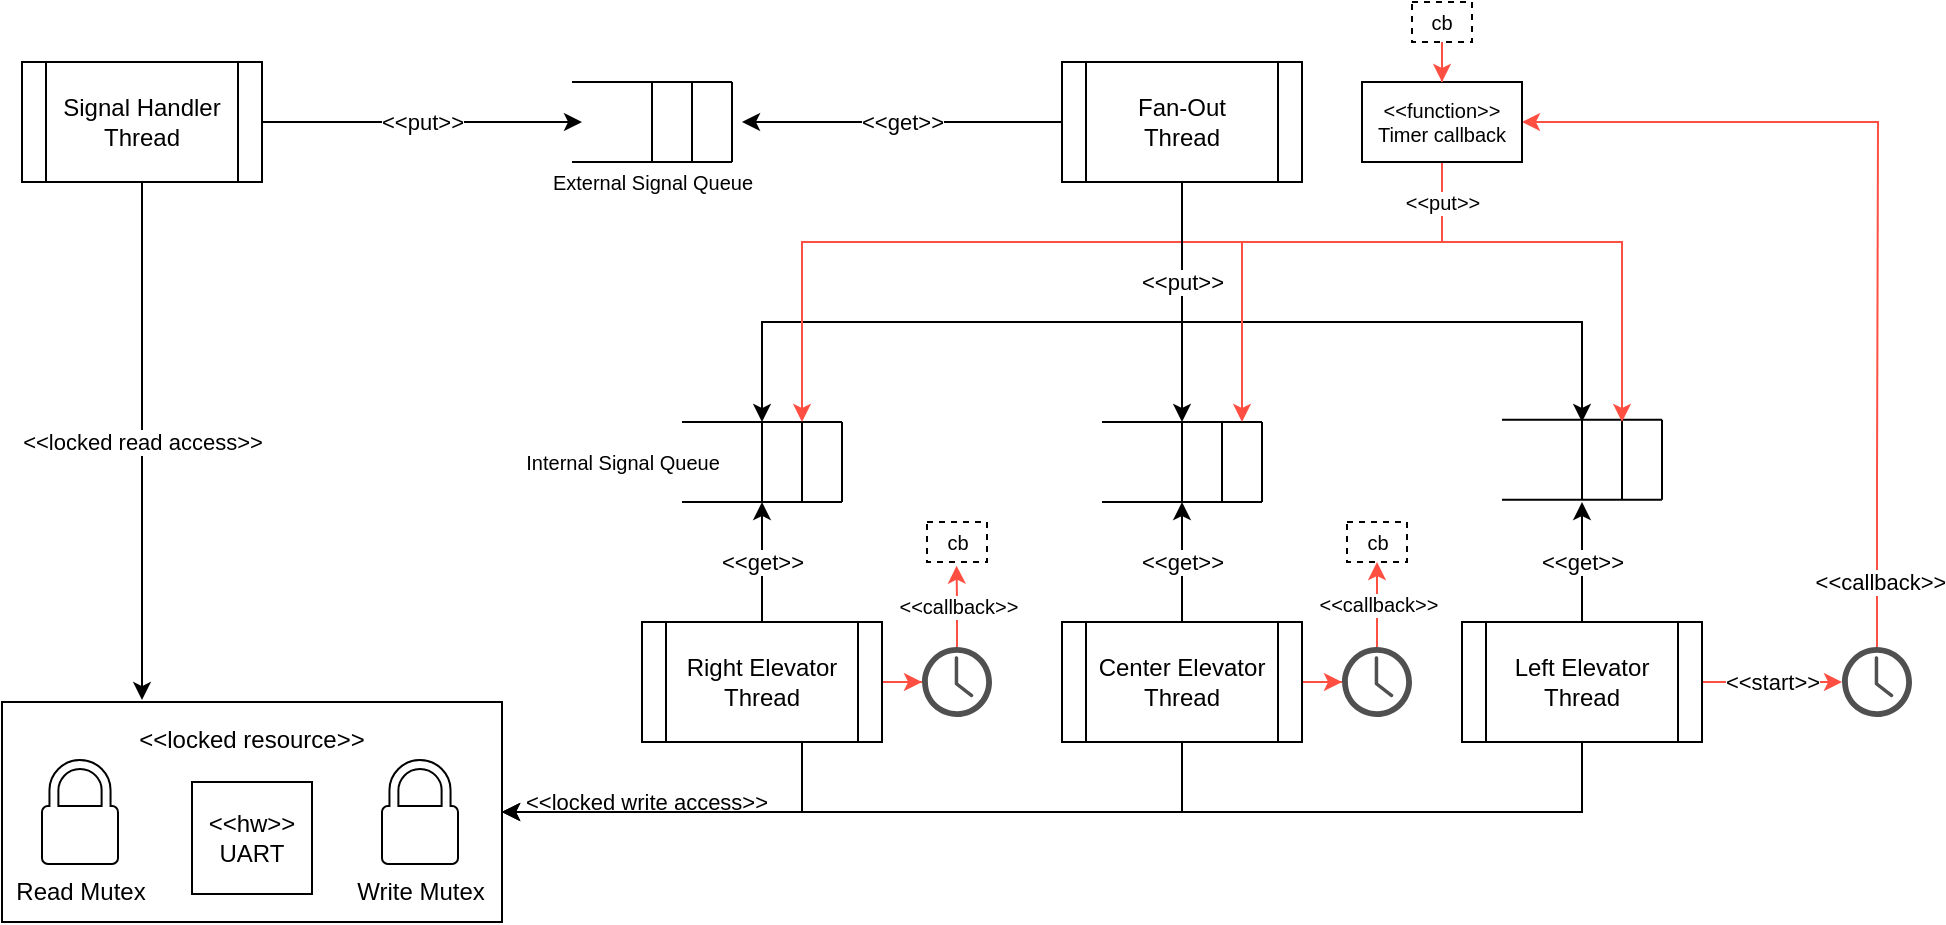 <mxfile>
    <diagram id="llBqZv2jyz6JpdaqQv_H" name="Page-1">
        <mxGraphModel dx="1109" dy="502" grid="1" gridSize="10" guides="1" tooltips="1" connect="1" arrows="1" fold="1" page="1" pageScale="1" pageWidth="850" pageHeight="1100" background="#FFFFFF" math="0" shadow="0">
            <root>
                <mxCell id="0"/>
                <mxCell id="1" parent="0"/>
                <mxCell id="8" value="" style="group" parent="1" vertex="1" connectable="0">
                    <mxGeometry x="60" y="380" width="250" height="110" as="geometry"/>
                </mxCell>
                <mxCell id="5" value="&amp;lt;&amp;lt;locked resource&amp;gt;&amp;gt;&lt;br&gt;&lt;br&gt;&lt;br&gt;&lt;br&gt;&lt;br&gt;&lt;br&gt;" style="whiteSpace=wrap;html=1;" parent="8" vertex="1">
                    <mxGeometry width="250" height="110" as="geometry"/>
                </mxCell>
                <mxCell id="4" value="Read Mutex" style="pointerEvents=1;shadow=0;dashed=0;html=1;labelPosition=center;verticalLabelPosition=bottom;verticalAlign=top;outlineConnect=0;align=center;shape=mxgraph.office.security.lock_protected;" parent="8" vertex="1">
                    <mxGeometry x="20" y="29" width="38" height="52" as="geometry"/>
                </mxCell>
                <mxCell id="6" value="&amp;lt;&amp;lt;hw&amp;gt;&amp;gt;&lt;br&gt;UART" style="whiteSpace=wrap;html=1;" parent="8" vertex="1">
                    <mxGeometry x="95" y="40" width="60" height="56" as="geometry"/>
                </mxCell>
                <mxCell id="7" value="Write Mutex" style="pointerEvents=1;shadow=0;dashed=0;html=1;labelPosition=center;verticalLabelPosition=bottom;verticalAlign=top;outlineConnect=0;align=center;shape=mxgraph.office.security.lock_protected;" parent="8" vertex="1">
                    <mxGeometry x="190" y="29" width="38" height="52" as="geometry"/>
                </mxCell>
                <mxCell id="53" value="&amp;lt;&amp;lt;get&amp;gt;&amp;gt;" style="edgeStyle=orthogonalEdgeStyle;rounded=0;orthogonalLoop=1;jettySize=auto;html=1;strokeColor=#000000;" parent="1" source="9" edge="1">
                    <mxGeometry relative="1" as="geometry">
                        <mxPoint x="430" y="90" as="targetPoint"/>
                    </mxGeometry>
                </mxCell>
                <mxCell id="54" style="edgeStyle=orthogonalEdgeStyle;rounded=0;orthogonalLoop=1;jettySize=auto;html=1;strokeColor=#000000;" parent="1" source="9" edge="1">
                    <mxGeometry relative="1" as="geometry">
                        <mxPoint x="440" y="240" as="targetPoint"/>
                        <Array as="points">
                            <mxPoint x="650" y="190"/>
                            <mxPoint x="440" y="190"/>
                        </Array>
                    </mxGeometry>
                </mxCell>
                <mxCell id="56" value="" style="edgeStyle=orthogonalEdgeStyle;rounded=0;orthogonalLoop=1;jettySize=auto;html=1;strokeColor=#000000;" parent="1" source="9" edge="1">
                    <mxGeometry x="0.036" relative="1" as="geometry">
                        <mxPoint x="850" y="240" as="targetPoint"/>
                        <Array as="points">
                            <mxPoint x="650" y="190"/>
                            <mxPoint x="850" y="190"/>
                        </Array>
                        <mxPoint as="offset"/>
                    </mxGeometry>
                </mxCell>
                <mxCell id="60" value="&amp;lt;&amp;lt;start&amp;gt;&amp;gt;" style="edgeStyle=orthogonalEdgeStyle;rounded=0;orthogonalLoop=1;jettySize=auto;html=1;exitX=1;exitY=0.5;exitDx=0;exitDy=0;strokeColor=#FF4F42;" parent="1" source="11" target="59" edge="1">
                    <mxGeometry relative="1" as="geometry">
                        <mxPoint x="950" y="340" as="sourcePoint"/>
                        <Array as="points"/>
                        <mxPoint as="offset"/>
                    </mxGeometry>
                </mxCell>
                <mxCell id="9" value="Fan-Out&lt;br&gt;Thread" style="shape=process;whiteSpace=wrap;html=1;backgroundOutline=1;" parent="1" vertex="1">
                    <mxGeometry x="590" y="60" width="120" height="60" as="geometry"/>
                </mxCell>
                <mxCell id="20" value="&amp;lt;&amp;lt;locked read access&amp;gt;&amp;gt;" style="edgeStyle=orthogonalEdgeStyle;rounded=0;orthogonalLoop=1;jettySize=auto;html=1;entryX=0.28;entryY=-0.009;entryDx=0;entryDy=0;entryPerimeter=0;" parent="1" source="10" target="5" edge="1">
                    <mxGeometry relative="1" as="geometry"/>
                </mxCell>
                <mxCell id="33" value="&amp;lt;&amp;lt;put&amp;gt;&amp;gt;" style="edgeStyle=entityRelationEdgeStyle;rounded=0;orthogonalLoop=1;jettySize=auto;html=1;exitX=1;exitY=0.5;exitDx=0;exitDy=0;" parent="1" source="10" edge="1">
                    <mxGeometry relative="1" as="geometry">
                        <mxPoint x="350" y="90" as="targetPoint"/>
                    </mxGeometry>
                </mxCell>
                <mxCell id="10" value="Signal Handler Thread" style="shape=process;whiteSpace=wrap;html=1;backgroundOutline=1;" parent="1" vertex="1">
                    <mxGeometry x="70" y="60" width="120" height="60" as="geometry"/>
                </mxCell>
                <mxCell id="38" value="&amp;lt;&amp;lt;get&amp;gt;&amp;gt;" style="orthogonalLoop=1;jettySize=auto;html=1;exitX=0.5;exitY=0;exitDx=0;exitDy=0;rounded=0;" parent="1" source="11" edge="1">
                    <mxGeometry relative="1" as="geometry">
                        <mxPoint x="850" y="280" as="targetPoint"/>
                    </mxGeometry>
                </mxCell>
                <mxCell id="45" value="&amp;lt;&amp;lt;locked write access&amp;gt;&amp;gt;" style="edgeStyle=orthogonalEdgeStyle;rounded=0;orthogonalLoop=1;jettySize=auto;html=1;entryX=1;entryY=0.5;entryDx=0;entryDy=0;strokeColor=#000000;exitX=0.5;exitY=1;exitDx=0;exitDy=0;" parent="1" source="11" target="5" edge="1">
                    <mxGeometry x="0.752" y="-5" relative="1" as="geometry">
                        <Array as="points">
                            <mxPoint x="850" y="435"/>
                        </Array>
                        <mxPoint as="offset"/>
                    </mxGeometry>
                </mxCell>
                <mxCell id="11" value="Left Elevator Thread" style="shape=process;whiteSpace=wrap;html=1;backgroundOutline=1;" parent="1" vertex="1">
                    <mxGeometry x="790" y="340" width="120" height="60" as="geometry"/>
                </mxCell>
                <mxCell id="41" value="&amp;lt;&amp;lt;get&amp;gt;&amp;gt;" style="edgeStyle=none;rounded=0;orthogonalLoop=1;jettySize=auto;html=1;strokeColor=#000000;" parent="1" source="12" edge="1">
                    <mxGeometry relative="1" as="geometry">
                        <mxPoint x="440" y="280" as="targetPoint"/>
                    </mxGeometry>
                </mxCell>
                <mxCell id="42" style="edgeStyle=orthogonalEdgeStyle;rounded=0;orthogonalLoop=1;jettySize=auto;html=1;entryX=1;entryY=0.5;entryDx=0;entryDy=0;strokeColor=#000000;" parent="1" source="12" target="5" edge="1">
                    <mxGeometry relative="1" as="geometry">
                        <Array as="points">
                            <mxPoint x="460" y="435"/>
                        </Array>
                    </mxGeometry>
                </mxCell>
                <mxCell id="77" style="edgeStyle=orthogonalEdgeStyle;rounded=0;orthogonalLoop=1;jettySize=auto;html=1;fontSize=10;strokeColor=#FF4F42;" parent="1" source="12" target="71" edge="1">
                    <mxGeometry relative="1" as="geometry"/>
                </mxCell>
                <mxCell id="12" value="Right Elevator Thread" style="shape=process;whiteSpace=wrap;html=1;backgroundOutline=1;" parent="1" vertex="1">
                    <mxGeometry x="380" y="340" width="120" height="60" as="geometry"/>
                </mxCell>
                <mxCell id="40" value="&amp;lt;&amp;lt;get&amp;gt;&amp;gt;" style="edgeStyle=none;rounded=0;orthogonalLoop=1;jettySize=auto;html=1;strokeColor=#000000;" parent="1" source="13" edge="1">
                    <mxGeometry relative="1" as="geometry">
                        <mxPoint x="650" y="280" as="targetPoint"/>
                    </mxGeometry>
                </mxCell>
                <mxCell id="44" style="edgeStyle=orthogonalEdgeStyle;rounded=0;orthogonalLoop=1;jettySize=auto;html=1;entryX=1;entryY=0.5;entryDx=0;entryDy=0;strokeColor=#000000;" parent="1" source="13" target="5" edge="1">
                    <mxGeometry relative="1" as="geometry">
                        <Array as="points">
                            <mxPoint x="650" y="435"/>
                        </Array>
                    </mxGeometry>
                </mxCell>
                <mxCell id="76" style="edgeStyle=orthogonalEdgeStyle;rounded=0;orthogonalLoop=1;jettySize=auto;html=1;fontSize=10;strokeColor=#FF4F42;" parent="1" source="13" target="70" edge="1">
                    <mxGeometry relative="1" as="geometry"/>
                </mxCell>
                <mxCell id="13" value="Center Elevator Thread" style="shape=process;whiteSpace=wrap;html=1;backgroundOutline=1;" parent="1" vertex="1">
                    <mxGeometry x="590" y="340" width="120" height="60" as="geometry"/>
                </mxCell>
                <mxCell id="19" value="" style="group;rotation=0;" parent="1" vertex="1" connectable="0">
                    <mxGeometry x="810" y="238.82" width="80" height="40" as="geometry"/>
                </mxCell>
                <mxCell id="14" value="" style="endArrow=none;html=1;" parent="19" edge="1">
                    <mxGeometry width="50" height="50" relative="1" as="geometry">
                        <mxPoint x="40" y="40" as="sourcePoint"/>
                        <mxPoint x="40" as="targetPoint"/>
                    </mxGeometry>
                </mxCell>
                <mxCell id="15" value="" style="endArrow=none;html=1;" parent="19" edge="1">
                    <mxGeometry width="50" height="50" relative="1" as="geometry">
                        <mxPoint x="60" y="40" as="sourcePoint"/>
                        <mxPoint x="60" as="targetPoint"/>
                    </mxGeometry>
                </mxCell>
                <mxCell id="16" value="" style="endArrow=none;html=1;" parent="19" edge="1">
                    <mxGeometry width="50" height="50" relative="1" as="geometry">
                        <mxPoint x="80" y="40" as="sourcePoint"/>
                        <mxPoint x="80" as="targetPoint"/>
                    </mxGeometry>
                </mxCell>
                <mxCell id="17" value="" style="endArrow=none;html=1;" parent="19" edge="1">
                    <mxGeometry width="50" height="50" relative="1" as="geometry">
                        <mxPoint x="80" y="40" as="sourcePoint"/>
                        <mxPoint y="40" as="targetPoint"/>
                    </mxGeometry>
                </mxCell>
                <mxCell id="18" value="" style="endArrow=none;html=1;" parent="19" edge="1">
                    <mxGeometry width="50" height="50" relative="1" as="geometry">
                        <mxPoint x="80" as="sourcePoint"/>
                        <mxPoint as="targetPoint"/>
                    </mxGeometry>
                </mxCell>
                <mxCell id="21" value="" style="group;rotation=0;" parent="1" vertex="1" connectable="0">
                    <mxGeometry x="610" y="240" width="80" height="40" as="geometry"/>
                </mxCell>
                <mxCell id="22" value="" style="endArrow=none;html=1;" parent="21" edge="1">
                    <mxGeometry width="50" height="50" relative="1" as="geometry">
                        <mxPoint x="40" y="40" as="sourcePoint"/>
                        <mxPoint x="40" as="targetPoint"/>
                    </mxGeometry>
                </mxCell>
                <mxCell id="23" value="" style="endArrow=none;html=1;" parent="21" edge="1">
                    <mxGeometry width="50" height="50" relative="1" as="geometry">
                        <mxPoint x="60" y="40" as="sourcePoint"/>
                        <mxPoint x="60" as="targetPoint"/>
                    </mxGeometry>
                </mxCell>
                <mxCell id="24" value="" style="endArrow=none;html=1;" parent="21" edge="1">
                    <mxGeometry width="50" height="50" relative="1" as="geometry">
                        <mxPoint x="80" y="40" as="sourcePoint"/>
                        <mxPoint x="80" as="targetPoint"/>
                    </mxGeometry>
                </mxCell>
                <mxCell id="25" value="" style="endArrow=none;html=1;" parent="21" edge="1">
                    <mxGeometry width="50" height="50" relative="1" as="geometry">
                        <mxPoint x="80" y="40" as="sourcePoint"/>
                        <mxPoint y="40" as="targetPoint"/>
                    </mxGeometry>
                </mxCell>
                <mxCell id="26" value="" style="endArrow=none;html=1;" parent="21" edge="1">
                    <mxGeometry width="50" height="50" relative="1" as="geometry">
                        <mxPoint x="80" as="sourcePoint"/>
                        <mxPoint as="targetPoint"/>
                    </mxGeometry>
                </mxCell>
                <mxCell id="27" value="" style="group;rotation=0;snapToPoint=0;" parent="1" vertex="1" connectable="0">
                    <mxGeometry x="400" y="240" width="80" height="40" as="geometry"/>
                </mxCell>
                <mxCell id="28" value="" style="endArrow=none;html=1;" parent="27" edge="1">
                    <mxGeometry width="50" height="50" relative="1" as="geometry">
                        <mxPoint x="40" y="40" as="sourcePoint"/>
                        <mxPoint x="40" as="targetPoint"/>
                    </mxGeometry>
                </mxCell>
                <mxCell id="29" value="" style="endArrow=none;html=1;" parent="27" edge="1">
                    <mxGeometry width="50" height="50" relative="1" as="geometry">
                        <mxPoint x="60" y="40" as="sourcePoint"/>
                        <mxPoint x="60" as="targetPoint"/>
                    </mxGeometry>
                </mxCell>
                <mxCell id="30" value="" style="endArrow=none;html=1;" parent="27" edge="1">
                    <mxGeometry width="50" height="50" relative="1" as="geometry">
                        <mxPoint x="80" y="40" as="sourcePoint"/>
                        <mxPoint x="80" as="targetPoint"/>
                    </mxGeometry>
                </mxCell>
                <mxCell id="31" value="" style="endArrow=none;html=1;" parent="27" edge="1">
                    <mxGeometry width="50" height="50" relative="1" as="geometry">
                        <mxPoint x="80" y="40" as="sourcePoint"/>
                        <mxPoint y="40" as="targetPoint"/>
                    </mxGeometry>
                </mxCell>
                <mxCell id="32" value="" style="endArrow=none;html=1;" parent="27" edge="1">
                    <mxGeometry width="50" height="50" relative="1" as="geometry">
                        <mxPoint x="80" as="sourcePoint"/>
                        <mxPoint as="targetPoint"/>
                    </mxGeometry>
                </mxCell>
                <mxCell id="47" value="" style="group;rotation=0;snapToPoint=0;" parent="1" vertex="1" connectable="0">
                    <mxGeometry x="345" y="70" width="80" height="40" as="geometry"/>
                </mxCell>
                <mxCell id="48" value="" style="endArrow=none;html=1;" parent="47" edge="1">
                    <mxGeometry width="50" height="50" relative="1" as="geometry">
                        <mxPoint x="40" y="40" as="sourcePoint"/>
                        <mxPoint x="40" as="targetPoint"/>
                    </mxGeometry>
                </mxCell>
                <mxCell id="49" value="" style="endArrow=none;html=1;" parent="47" edge="1">
                    <mxGeometry width="50" height="50" relative="1" as="geometry">
                        <mxPoint x="60" y="40" as="sourcePoint"/>
                        <mxPoint x="60" as="targetPoint"/>
                    </mxGeometry>
                </mxCell>
                <mxCell id="50" value="" style="endArrow=none;html=1;" parent="47" edge="1">
                    <mxGeometry width="50" height="50" relative="1" as="geometry">
                        <mxPoint x="80" y="40" as="sourcePoint"/>
                        <mxPoint x="80" as="targetPoint"/>
                    </mxGeometry>
                </mxCell>
                <mxCell id="51" value="" style="endArrow=none;html=1;" parent="47" edge="1">
                    <mxGeometry width="50" height="50" relative="1" as="geometry">
                        <mxPoint x="80" y="40" as="sourcePoint"/>
                        <mxPoint y="40" as="targetPoint"/>
                    </mxGeometry>
                </mxCell>
                <mxCell id="52" value="" style="endArrow=none;html=1;" parent="47" edge="1">
                    <mxGeometry width="50" height="50" relative="1" as="geometry">
                        <mxPoint x="80" as="sourcePoint"/>
                        <mxPoint as="targetPoint"/>
                    </mxGeometry>
                </mxCell>
                <mxCell id="62" value="&amp;lt;&amp;lt;callback&amp;gt;&amp;gt;" style="edgeStyle=orthogonalEdgeStyle;rounded=0;orthogonalLoop=1;jettySize=auto;html=1;entryX=1;entryY=0.5;entryDx=0;entryDy=0;strokeColor=#FF4F42;" parent="1" source="59" target="72" edge="1">
                    <mxGeometry x="-0.852" y="-1" relative="1" as="geometry">
                        <mxPoint x="1090" y="270" as="targetPoint"/>
                        <Array as="points">
                            <mxPoint x="998" y="270"/>
                            <mxPoint x="998" y="90"/>
                        </Array>
                        <mxPoint as="offset"/>
                    </mxGeometry>
                </mxCell>
                <mxCell id="59" value="" style="pointerEvents=1;shadow=0;dashed=0;html=1;strokeColor=none;fillColor=#505050;labelPosition=center;verticalLabelPosition=bottom;verticalAlign=top;outlineConnect=0;align=center;shape=mxgraph.office.concepts.clock;" parent="1" vertex="1">
                    <mxGeometry x="980" y="352.5" width="35" height="35" as="geometry"/>
                </mxCell>
                <mxCell id="73" value="&amp;lt;&amp;lt;callback&amp;gt;&amp;gt;" style="edgeStyle=orthogonalEdgeStyle;rounded=0;orthogonalLoop=1;jettySize=auto;html=1;fontSize=10;entryX=0.5;entryY=1;entryDx=0;entryDy=0;strokeColor=#FF4F42;" parent="1" source="70" target="81" edge="1">
                    <mxGeometry relative="1" as="geometry">
                        <mxPoint x="748" y="300" as="targetPoint"/>
                    </mxGeometry>
                </mxCell>
                <mxCell id="70" value="" style="pointerEvents=1;shadow=0;dashed=0;html=1;strokeColor=none;fillColor=#505050;labelPosition=center;verticalLabelPosition=bottom;verticalAlign=top;outlineConnect=0;align=center;shape=mxgraph.office.concepts.clock;" parent="1" vertex="1">
                    <mxGeometry x="730" y="352.5" width="35" height="35" as="geometry"/>
                </mxCell>
                <mxCell id="71" value="" style="pointerEvents=1;shadow=0;dashed=0;html=1;strokeColor=none;fillColor=#505050;labelPosition=center;verticalLabelPosition=bottom;verticalAlign=top;outlineConnect=0;align=center;shape=mxgraph.office.concepts.clock;" parent="1" vertex="1">
                    <mxGeometry x="520" y="352.5" width="35" height="35" as="geometry"/>
                </mxCell>
                <mxCell id="84" value="" style="edgeStyle=orthogonalEdgeStyle;rounded=0;orthogonalLoop=1;jettySize=auto;html=1;fontSize=10;exitX=0.5;exitY=1;exitDx=0;exitDy=0;strokeWidth=1;strokeColor=#FF4F42;" parent="1" source="72" edge="1">
                    <mxGeometry relative="1" as="geometry">
                        <mxPoint x="870" y="240" as="targetPoint"/>
                        <Array as="points">
                            <mxPoint x="780" y="150"/>
                            <mxPoint x="870" y="150"/>
                        </Array>
                        <mxPoint as="offset"/>
                    </mxGeometry>
                </mxCell>
                <mxCell id="85" style="edgeStyle=orthogonalEdgeStyle;rounded=0;orthogonalLoop=1;jettySize=auto;html=1;fontSize=10;strokeWidth=1;strokeColor=#FF4F42;" parent="1" source="72" edge="1">
                    <mxGeometry relative="1" as="geometry">
                        <mxPoint x="680" y="240" as="targetPoint"/>
                        <Array as="points">
                            <mxPoint x="780" y="150"/>
                            <mxPoint x="680" y="150"/>
                            <mxPoint x="680" y="240"/>
                        </Array>
                    </mxGeometry>
                </mxCell>
                <mxCell id="86" value="&amp;lt;&amp;lt;put&amp;gt;&amp;gt;" style="edgeStyle=orthogonalEdgeStyle;rounded=0;orthogonalLoop=1;jettySize=auto;html=1;fontSize=10;strokeWidth=1;strokeColor=#FF4F42;" parent="1" source="72" edge="1">
                    <mxGeometry x="-0.911" relative="1" as="geometry">
                        <mxPoint x="460" y="240" as="targetPoint"/>
                        <Array as="points">
                            <mxPoint x="780" y="150"/>
                            <mxPoint x="460" y="150"/>
                            <mxPoint x="460" y="240"/>
                        </Array>
                        <mxPoint as="offset"/>
                    </mxGeometry>
                </mxCell>
                <mxCell id="72" value="&amp;lt;&amp;lt;function&amp;gt;&amp;gt;&lt;br style=&quot;font-size: 10px&quot;&gt;Timer callback" style="rounded=0;whiteSpace=wrap;html=1;fontSize=10;" parent="1" vertex="1">
                    <mxGeometry x="740" y="70" width="80" height="40" as="geometry"/>
                </mxCell>
                <mxCell id="75" value="&amp;lt;&amp;lt;callback&amp;gt;&amp;gt;" style="edgeStyle=orthogonalEdgeStyle;rounded=0;orthogonalLoop=1;jettySize=auto;html=1;fontSize=10;entryX=0.493;entryY=1.092;entryDx=0;entryDy=0;entryPerimeter=0;strokeColor=#FF4F42;" parent="1" source="71" target="79" edge="1">
                    <mxGeometry relative="1" as="geometry">
                        <mxPoint x="767.514" y="372.5" as="sourcePoint"/>
                        <mxPoint x="538" y="310" as="targetPoint"/>
                    </mxGeometry>
                </mxCell>
                <mxCell id="79" value="cb" style="whiteSpace=wrap;html=1;fontSize=10;dashed=1;" parent="1" vertex="1">
                    <mxGeometry x="522.5" y="290" width="30" height="20" as="geometry"/>
                </mxCell>
                <mxCell id="81" value="cb" style="whiteSpace=wrap;html=1;fontSize=10;dashed=1;" parent="1" vertex="1">
                    <mxGeometry x="732.5" y="290" width="30" height="20" as="geometry"/>
                </mxCell>
                <mxCell id="55" value="&amp;lt;&amp;lt;put&amp;gt;&amp;gt;" style="edgeStyle=orthogonalEdgeStyle;rounded=0;orthogonalLoop=1;jettySize=auto;html=1;strokeColor=#000000;" parent="1" source="9" edge="1">
                    <mxGeometry x="-0.167" relative="1" as="geometry">
                        <mxPoint x="650" y="240" as="targetPoint"/>
                        <Array as="points">
                            <mxPoint x="650" y="240"/>
                        </Array>
                        <mxPoint as="offset"/>
                    </mxGeometry>
                </mxCell>
                <mxCell id="88" style="edgeStyle=orthogonalEdgeStyle;rounded=0;orthogonalLoop=1;jettySize=auto;html=1;entryX=0.5;entryY=0;entryDx=0;entryDy=0;fontSize=10;strokeColor=#FF4F42;strokeWidth=1;" parent="1" source="87" target="72" edge="1">
                    <mxGeometry relative="1" as="geometry"/>
                </mxCell>
                <mxCell id="87" value="cb" style="whiteSpace=wrap;html=1;fontSize=10;dashed=1;" parent="1" vertex="1">
                    <mxGeometry x="765" y="30" width="30" height="20" as="geometry"/>
                </mxCell>
                <mxCell id="89" value="External Signal Queue" style="text;html=1;align=center;verticalAlign=middle;resizable=0;points=[];autosize=1;strokeColor=none;fontSize=10;" parent="1" vertex="1">
                    <mxGeometry x="325" y="110" width="120" height="20" as="geometry"/>
                </mxCell>
                <mxCell id="91" value="Internal Signal Queue" style="text;html=1;align=center;verticalAlign=middle;resizable=0;points=[];autosize=1;strokeColor=none;fontSize=10;" parent="1" vertex="1">
                    <mxGeometry x="315" y="250" width="110" height="20" as="geometry"/>
                </mxCell>
            </root>
        </mxGraphModel>
    </diagram>
</mxfile>